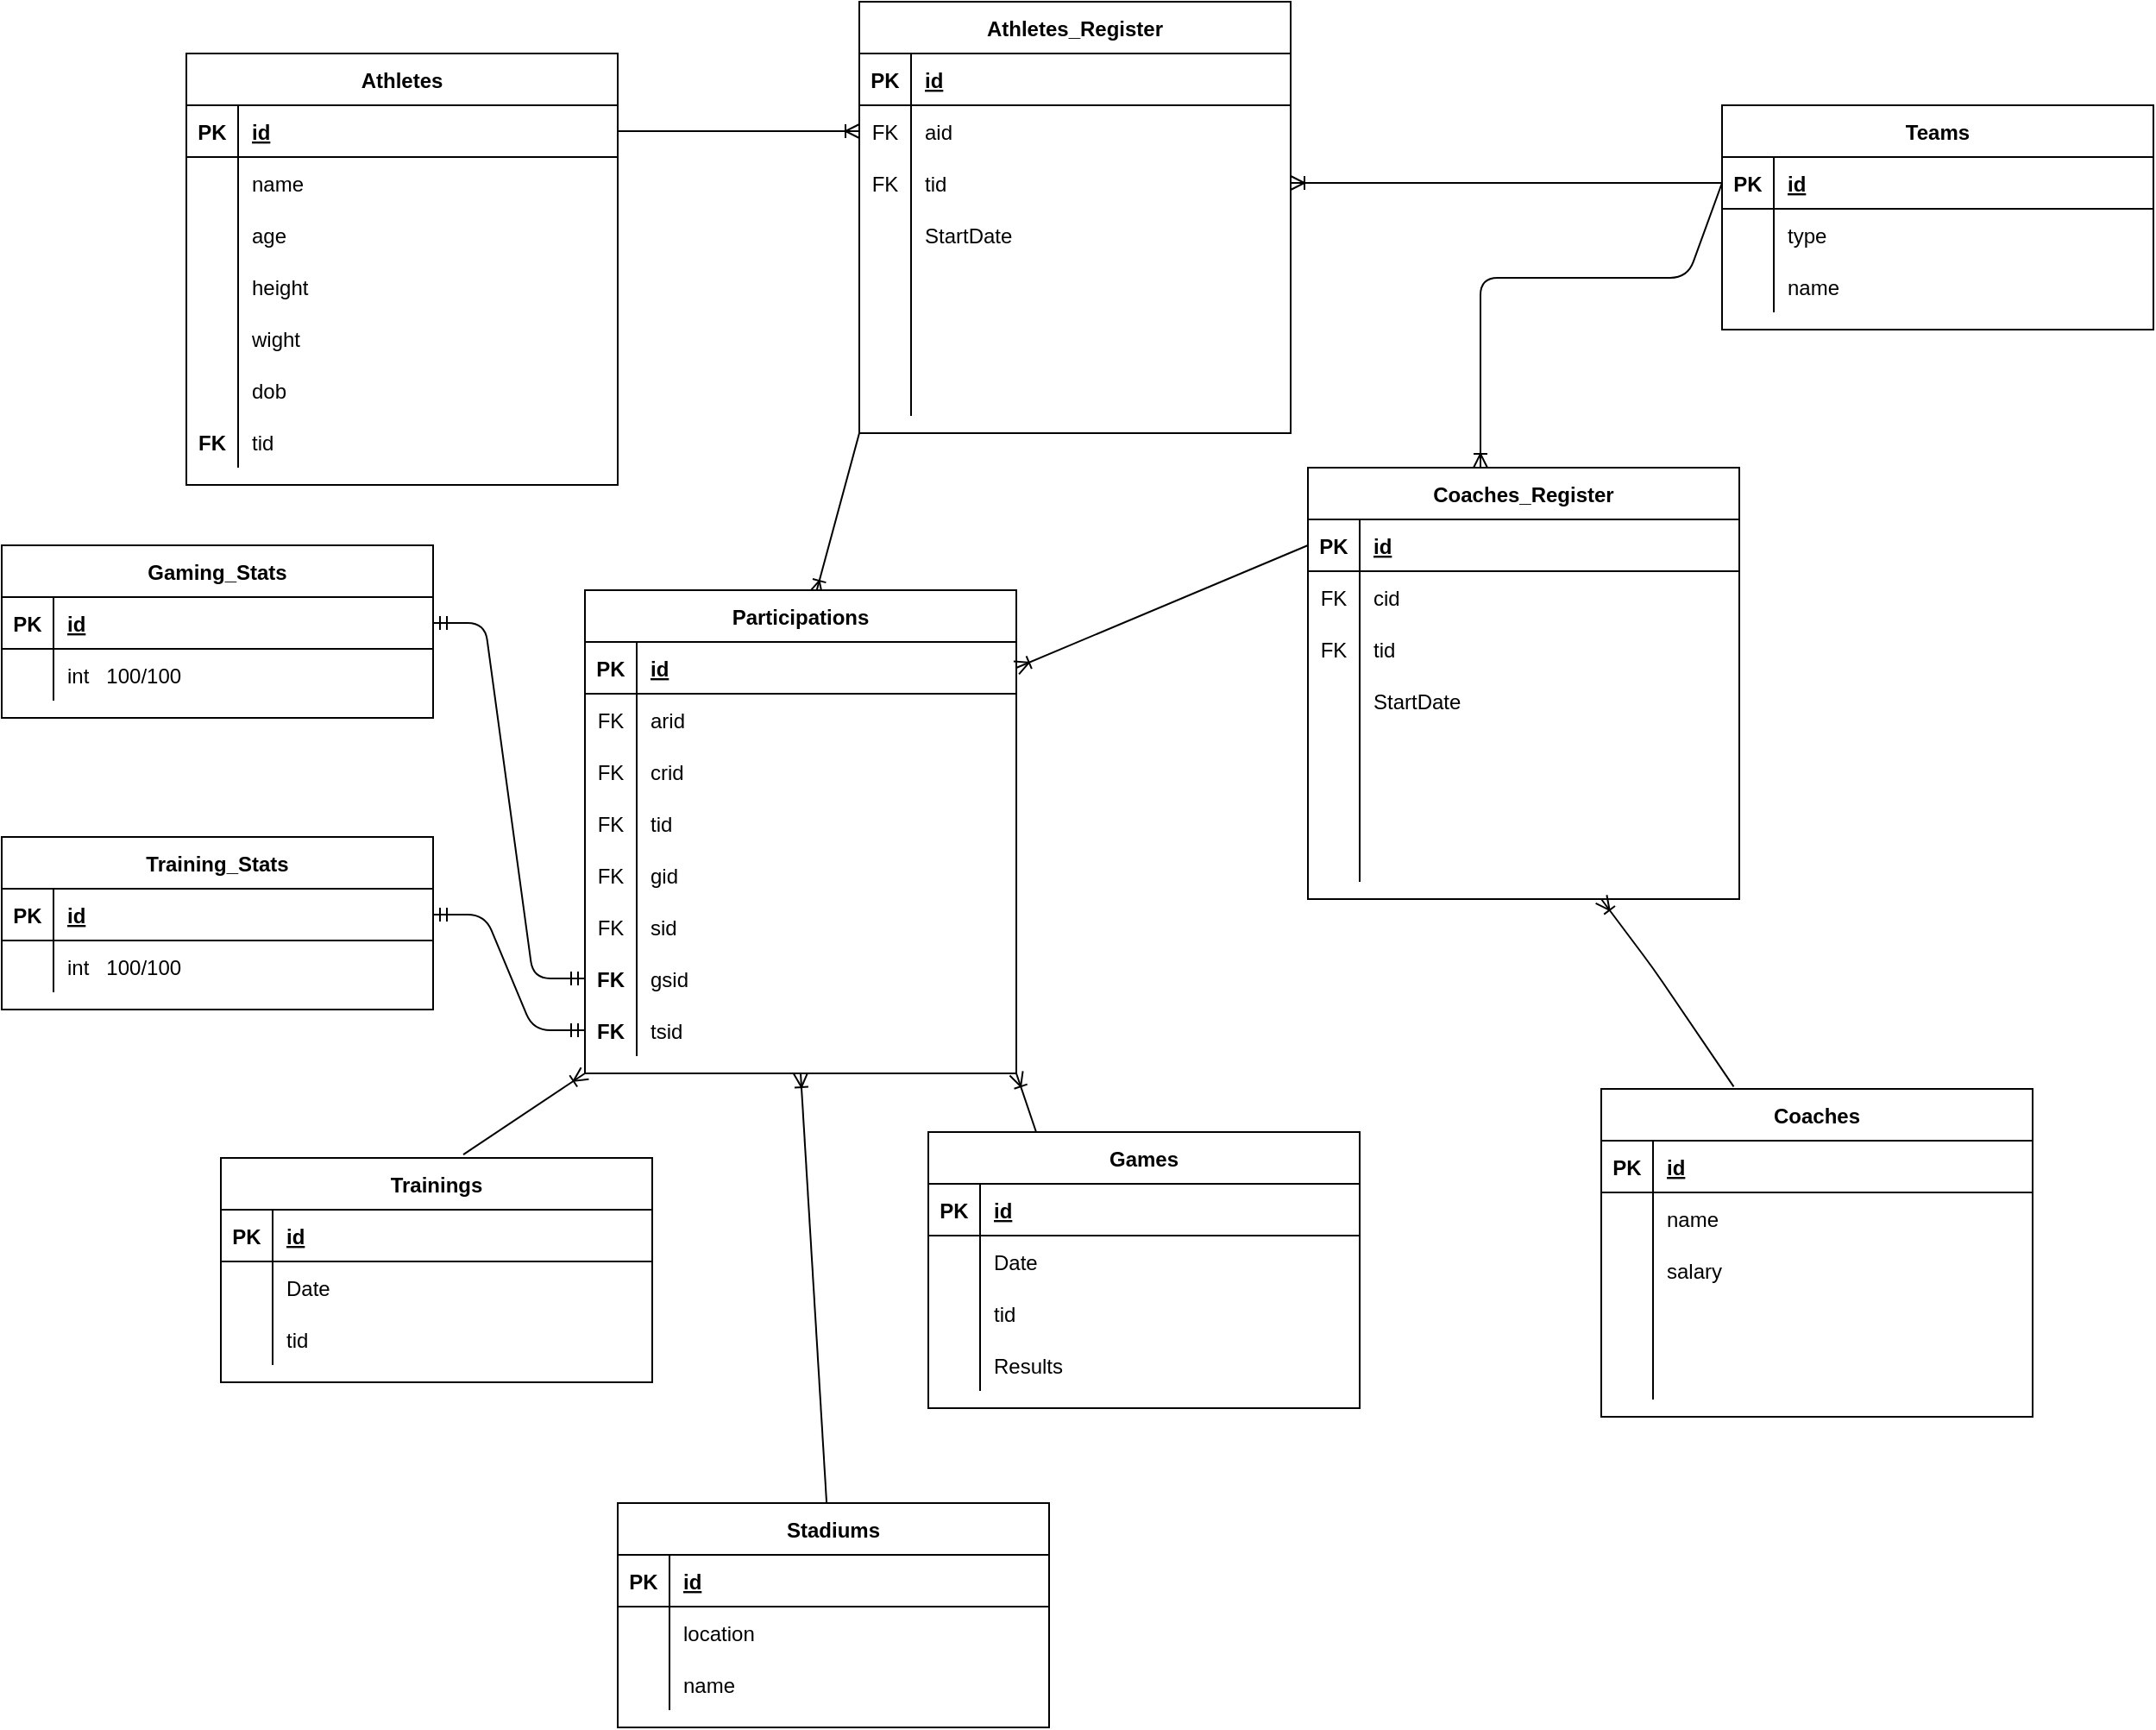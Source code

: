 <mxfile version="13.8.0" type="github">
  <diagram id="R2lEEEUBdFMjLlhIrx00" name="Page-1">
    <mxGraphModel dx="784" dy="546" grid="1" gridSize="13" guides="1" tooltips="1" connect="1" arrows="1" fold="1" page="1" pageScale="1" pageWidth="850" pageHeight="1100" math="0" shadow="0" extFonts="Permanent Marker^https://fonts.googleapis.com/css?family=Permanent+Marker">
      <root>
        <mxCell id="0" />
        <mxCell id="1" parent="0" />
        <mxCell id="C-vyLk0tnHw3VtMMgP7b-23" value="Athletes" style="shape=table;startSize=30;container=1;collapsible=1;childLayout=tableLayout;fixedRows=1;rowLines=0;fontStyle=1;align=center;resizeLast=1;" parent="1" vertex="1">
          <mxGeometry x="120" y="40" width="250" height="250" as="geometry" />
        </mxCell>
        <mxCell id="C-vyLk0tnHw3VtMMgP7b-24" value="" style="shape=partialRectangle;collapsible=0;dropTarget=0;pointerEvents=0;fillColor=none;points=[[0,0.5],[1,0.5]];portConstraint=eastwest;top=0;left=0;right=0;bottom=1;" parent="C-vyLk0tnHw3VtMMgP7b-23" vertex="1">
          <mxGeometry y="30" width="250" height="30" as="geometry" />
        </mxCell>
        <mxCell id="C-vyLk0tnHw3VtMMgP7b-25" value="PK" style="shape=partialRectangle;overflow=hidden;connectable=0;fillColor=none;top=0;left=0;bottom=0;right=0;fontStyle=1;" parent="C-vyLk0tnHw3VtMMgP7b-24" vertex="1">
          <mxGeometry width="30" height="30" as="geometry" />
        </mxCell>
        <mxCell id="C-vyLk0tnHw3VtMMgP7b-26" value="id" style="shape=partialRectangle;overflow=hidden;connectable=0;fillColor=none;top=0;left=0;bottom=0;right=0;align=left;spacingLeft=6;fontStyle=5;" parent="C-vyLk0tnHw3VtMMgP7b-24" vertex="1">
          <mxGeometry x="30" width="220" height="30" as="geometry" />
        </mxCell>
        <mxCell id="C-vyLk0tnHw3VtMMgP7b-27" value="" style="shape=partialRectangle;collapsible=0;dropTarget=0;pointerEvents=0;fillColor=none;points=[[0,0.5],[1,0.5]];portConstraint=eastwest;top=0;left=0;right=0;bottom=0;" parent="C-vyLk0tnHw3VtMMgP7b-23" vertex="1">
          <mxGeometry y="60" width="250" height="30" as="geometry" />
        </mxCell>
        <mxCell id="C-vyLk0tnHw3VtMMgP7b-28" value="" style="shape=partialRectangle;overflow=hidden;connectable=0;fillColor=none;top=0;left=0;bottom=0;right=0;" parent="C-vyLk0tnHw3VtMMgP7b-27" vertex="1">
          <mxGeometry width="30" height="30" as="geometry" />
        </mxCell>
        <mxCell id="C-vyLk0tnHw3VtMMgP7b-29" value="name " style="shape=partialRectangle;overflow=hidden;connectable=0;fillColor=none;top=0;left=0;bottom=0;right=0;align=left;spacingLeft=6;" parent="C-vyLk0tnHw3VtMMgP7b-27" vertex="1">
          <mxGeometry x="30" width="220" height="30" as="geometry" />
        </mxCell>
        <mxCell id="ePLe0GO7qWJnHYlMfz1o-11" style="shape=partialRectangle;collapsible=0;dropTarget=0;pointerEvents=0;fillColor=none;points=[[0,0.5],[1,0.5]];portConstraint=eastwest;top=0;left=0;right=0;bottom=0;" vertex="1" parent="C-vyLk0tnHw3VtMMgP7b-23">
          <mxGeometry y="90" width="250" height="30" as="geometry" />
        </mxCell>
        <mxCell id="ePLe0GO7qWJnHYlMfz1o-12" style="shape=partialRectangle;overflow=hidden;connectable=0;fillColor=none;top=0;left=0;bottom=0;right=0;" vertex="1" parent="ePLe0GO7qWJnHYlMfz1o-11">
          <mxGeometry width="30" height="30" as="geometry" />
        </mxCell>
        <mxCell id="ePLe0GO7qWJnHYlMfz1o-13" value="age" style="shape=partialRectangle;overflow=hidden;connectable=0;fillColor=none;top=0;left=0;bottom=0;right=0;align=left;spacingLeft=6;" vertex="1" parent="ePLe0GO7qWJnHYlMfz1o-11">
          <mxGeometry x="30" width="220" height="30" as="geometry" />
        </mxCell>
        <mxCell id="ePLe0GO7qWJnHYlMfz1o-14" style="shape=partialRectangle;collapsible=0;dropTarget=0;pointerEvents=0;fillColor=none;points=[[0,0.5],[1,0.5]];portConstraint=eastwest;top=0;left=0;right=0;bottom=0;" vertex="1" parent="C-vyLk0tnHw3VtMMgP7b-23">
          <mxGeometry y="120" width="250" height="30" as="geometry" />
        </mxCell>
        <mxCell id="ePLe0GO7qWJnHYlMfz1o-15" style="shape=partialRectangle;overflow=hidden;connectable=0;fillColor=none;top=0;left=0;bottom=0;right=0;" vertex="1" parent="ePLe0GO7qWJnHYlMfz1o-14">
          <mxGeometry width="30" height="30" as="geometry" />
        </mxCell>
        <mxCell id="ePLe0GO7qWJnHYlMfz1o-16" value="height" style="shape=partialRectangle;overflow=hidden;connectable=0;fillColor=none;top=0;left=0;bottom=0;right=0;align=left;spacingLeft=6;" vertex="1" parent="ePLe0GO7qWJnHYlMfz1o-14">
          <mxGeometry x="30" width="220" height="30" as="geometry" />
        </mxCell>
        <mxCell id="ePLe0GO7qWJnHYlMfz1o-20" style="shape=partialRectangle;collapsible=0;dropTarget=0;pointerEvents=0;fillColor=none;points=[[0,0.5],[1,0.5]];portConstraint=eastwest;top=0;left=0;right=0;bottom=0;" vertex="1" parent="C-vyLk0tnHw3VtMMgP7b-23">
          <mxGeometry y="150" width="250" height="30" as="geometry" />
        </mxCell>
        <mxCell id="ePLe0GO7qWJnHYlMfz1o-21" style="shape=partialRectangle;overflow=hidden;connectable=0;fillColor=none;top=0;left=0;bottom=0;right=0;" vertex="1" parent="ePLe0GO7qWJnHYlMfz1o-20">
          <mxGeometry width="30" height="30" as="geometry" />
        </mxCell>
        <mxCell id="ePLe0GO7qWJnHYlMfz1o-22" value="wight" style="shape=partialRectangle;overflow=hidden;connectable=0;fillColor=none;top=0;left=0;bottom=0;right=0;align=left;spacingLeft=6;" vertex="1" parent="ePLe0GO7qWJnHYlMfz1o-20">
          <mxGeometry x="30" width="220" height="30" as="geometry" />
        </mxCell>
        <mxCell id="ePLe0GO7qWJnHYlMfz1o-17" style="shape=partialRectangle;collapsible=0;dropTarget=0;pointerEvents=0;fillColor=none;points=[[0,0.5],[1,0.5]];portConstraint=eastwest;top=0;left=0;right=0;bottom=0;" vertex="1" parent="C-vyLk0tnHw3VtMMgP7b-23">
          <mxGeometry y="180" width="250" height="30" as="geometry" />
        </mxCell>
        <mxCell id="ePLe0GO7qWJnHYlMfz1o-18" style="shape=partialRectangle;overflow=hidden;connectable=0;fillColor=none;top=0;left=0;bottom=0;right=0;" vertex="1" parent="ePLe0GO7qWJnHYlMfz1o-17">
          <mxGeometry width="30" height="30" as="geometry" />
        </mxCell>
        <mxCell id="ePLe0GO7qWJnHYlMfz1o-19" value="dob" style="shape=partialRectangle;overflow=hidden;connectable=0;fillColor=none;top=0;left=0;bottom=0;right=0;align=left;spacingLeft=6;" vertex="1" parent="ePLe0GO7qWJnHYlMfz1o-17">
          <mxGeometry x="30" width="220" height="30" as="geometry" />
        </mxCell>
        <mxCell id="ePLe0GO7qWJnHYlMfz1o-29" style="shape=partialRectangle;collapsible=0;dropTarget=0;pointerEvents=0;fillColor=none;points=[[0,0.5],[1,0.5]];portConstraint=eastwest;top=0;left=0;right=0;bottom=0;" vertex="1" parent="C-vyLk0tnHw3VtMMgP7b-23">
          <mxGeometry y="210" width="250" height="30" as="geometry" />
        </mxCell>
        <mxCell id="ePLe0GO7qWJnHYlMfz1o-30" value="FK" style="shape=partialRectangle;overflow=hidden;connectable=0;fillColor=none;top=0;left=0;bottom=0;right=0;fontStyle=1" vertex="1" parent="ePLe0GO7qWJnHYlMfz1o-29">
          <mxGeometry width="30" height="30" as="geometry" />
        </mxCell>
        <mxCell id="ePLe0GO7qWJnHYlMfz1o-31" value="tid" style="shape=partialRectangle;overflow=hidden;connectable=0;fillColor=none;top=0;left=0;bottom=0;right=0;align=left;spacingLeft=6;" vertex="1" parent="ePLe0GO7qWJnHYlMfz1o-29">
          <mxGeometry x="30" width="220" height="30" as="geometry" />
        </mxCell>
        <mxCell id="ePLe0GO7qWJnHYlMfz1o-62" value="Athletes_Register" style="shape=table;startSize=30;container=1;collapsible=1;childLayout=tableLayout;fixedRows=1;rowLines=0;fontStyle=1;align=center;resizeLast=1;" vertex="1" parent="1">
          <mxGeometry x="510" y="10" width="250" height="250" as="geometry" />
        </mxCell>
        <mxCell id="ePLe0GO7qWJnHYlMfz1o-63" value="" style="shape=partialRectangle;collapsible=0;dropTarget=0;pointerEvents=0;fillColor=none;points=[[0,0.5],[1,0.5]];portConstraint=eastwest;top=0;left=0;right=0;bottom=1;" vertex="1" parent="ePLe0GO7qWJnHYlMfz1o-62">
          <mxGeometry y="30" width="250" height="30" as="geometry" />
        </mxCell>
        <mxCell id="ePLe0GO7qWJnHYlMfz1o-64" value="PK" style="shape=partialRectangle;overflow=hidden;connectable=0;fillColor=none;top=0;left=0;bottom=0;right=0;fontStyle=1;" vertex="1" parent="ePLe0GO7qWJnHYlMfz1o-63">
          <mxGeometry width="30" height="30" as="geometry" />
        </mxCell>
        <mxCell id="ePLe0GO7qWJnHYlMfz1o-65" value="id" style="shape=partialRectangle;overflow=hidden;connectable=0;fillColor=none;top=0;left=0;bottom=0;right=0;align=left;spacingLeft=6;fontStyle=5;" vertex="1" parent="ePLe0GO7qWJnHYlMfz1o-63">
          <mxGeometry x="30" width="220" height="30" as="geometry" />
        </mxCell>
        <mxCell id="ePLe0GO7qWJnHYlMfz1o-66" value="" style="shape=partialRectangle;collapsible=0;dropTarget=0;pointerEvents=0;fillColor=none;points=[[0,0.5],[1,0.5]];portConstraint=eastwest;top=0;left=0;right=0;bottom=0;" vertex="1" parent="ePLe0GO7qWJnHYlMfz1o-62">
          <mxGeometry y="60" width="250" height="30" as="geometry" />
        </mxCell>
        <mxCell id="ePLe0GO7qWJnHYlMfz1o-67" value="FK" style="shape=partialRectangle;overflow=hidden;connectable=0;fillColor=none;top=0;left=0;bottom=0;right=0;" vertex="1" parent="ePLe0GO7qWJnHYlMfz1o-66">
          <mxGeometry width="30" height="30" as="geometry" />
        </mxCell>
        <mxCell id="ePLe0GO7qWJnHYlMfz1o-68" value="aid" style="shape=partialRectangle;overflow=hidden;connectable=0;fillColor=none;top=0;left=0;bottom=0;right=0;align=left;spacingLeft=6;" vertex="1" parent="ePLe0GO7qWJnHYlMfz1o-66">
          <mxGeometry x="30" width="220" height="30" as="geometry" />
        </mxCell>
        <mxCell id="ePLe0GO7qWJnHYlMfz1o-69" style="shape=partialRectangle;collapsible=0;dropTarget=0;pointerEvents=0;fillColor=none;points=[[0,0.5],[1,0.5]];portConstraint=eastwest;top=0;left=0;right=0;bottom=0;" vertex="1" parent="ePLe0GO7qWJnHYlMfz1o-62">
          <mxGeometry y="90" width="250" height="30" as="geometry" />
        </mxCell>
        <mxCell id="ePLe0GO7qWJnHYlMfz1o-70" value="FK" style="shape=partialRectangle;overflow=hidden;connectable=0;fillColor=none;top=0;left=0;bottom=0;right=0;" vertex="1" parent="ePLe0GO7qWJnHYlMfz1o-69">
          <mxGeometry width="30" height="30" as="geometry" />
        </mxCell>
        <mxCell id="ePLe0GO7qWJnHYlMfz1o-71" value="tid" style="shape=partialRectangle;overflow=hidden;connectable=0;fillColor=none;top=0;left=0;bottom=0;right=0;align=left;spacingLeft=6;" vertex="1" parent="ePLe0GO7qWJnHYlMfz1o-69">
          <mxGeometry x="30" width="220" height="30" as="geometry" />
        </mxCell>
        <mxCell id="ePLe0GO7qWJnHYlMfz1o-72" style="shape=partialRectangle;collapsible=0;dropTarget=0;pointerEvents=0;fillColor=none;points=[[0,0.5],[1,0.5]];portConstraint=eastwest;top=0;left=0;right=0;bottom=0;" vertex="1" parent="ePLe0GO7qWJnHYlMfz1o-62">
          <mxGeometry y="120" width="250" height="30" as="geometry" />
        </mxCell>
        <mxCell id="ePLe0GO7qWJnHYlMfz1o-73" style="shape=partialRectangle;overflow=hidden;connectable=0;fillColor=none;top=0;left=0;bottom=0;right=0;" vertex="1" parent="ePLe0GO7qWJnHYlMfz1o-72">
          <mxGeometry width="30" height="30" as="geometry" />
        </mxCell>
        <mxCell id="ePLe0GO7qWJnHYlMfz1o-74" value="StartDate" style="shape=partialRectangle;overflow=hidden;connectable=0;fillColor=none;top=0;left=0;bottom=0;right=0;align=left;spacingLeft=6;" vertex="1" parent="ePLe0GO7qWJnHYlMfz1o-72">
          <mxGeometry x="30" width="220" height="30" as="geometry" />
        </mxCell>
        <mxCell id="ePLe0GO7qWJnHYlMfz1o-75" style="shape=partialRectangle;collapsible=0;dropTarget=0;pointerEvents=0;fillColor=none;points=[[0,0.5],[1,0.5]];portConstraint=eastwest;top=0;left=0;right=0;bottom=0;" vertex="1" parent="ePLe0GO7qWJnHYlMfz1o-62">
          <mxGeometry y="150" width="250" height="30" as="geometry" />
        </mxCell>
        <mxCell id="ePLe0GO7qWJnHYlMfz1o-76" style="shape=partialRectangle;overflow=hidden;connectable=0;fillColor=none;top=0;left=0;bottom=0;right=0;" vertex="1" parent="ePLe0GO7qWJnHYlMfz1o-75">
          <mxGeometry width="30" height="30" as="geometry" />
        </mxCell>
        <mxCell id="ePLe0GO7qWJnHYlMfz1o-77" value="" style="shape=partialRectangle;overflow=hidden;connectable=0;fillColor=none;top=0;left=0;bottom=0;right=0;align=left;spacingLeft=6;" vertex="1" parent="ePLe0GO7qWJnHYlMfz1o-75">
          <mxGeometry x="30" width="220" height="30" as="geometry" />
        </mxCell>
        <mxCell id="ePLe0GO7qWJnHYlMfz1o-78" style="shape=partialRectangle;collapsible=0;dropTarget=0;pointerEvents=0;fillColor=none;points=[[0,0.5],[1,0.5]];portConstraint=eastwest;top=0;left=0;right=0;bottom=0;" vertex="1" parent="ePLe0GO7qWJnHYlMfz1o-62">
          <mxGeometry y="180" width="250" height="30" as="geometry" />
        </mxCell>
        <mxCell id="ePLe0GO7qWJnHYlMfz1o-79" style="shape=partialRectangle;overflow=hidden;connectable=0;fillColor=none;top=0;left=0;bottom=0;right=0;" vertex="1" parent="ePLe0GO7qWJnHYlMfz1o-78">
          <mxGeometry width="30" height="30" as="geometry" />
        </mxCell>
        <mxCell id="ePLe0GO7qWJnHYlMfz1o-80" value="" style="shape=partialRectangle;overflow=hidden;connectable=0;fillColor=none;top=0;left=0;bottom=0;right=0;align=left;spacingLeft=6;" vertex="1" parent="ePLe0GO7qWJnHYlMfz1o-78">
          <mxGeometry x="30" width="220" height="30" as="geometry" />
        </mxCell>
        <mxCell id="ePLe0GO7qWJnHYlMfz1o-81" style="shape=partialRectangle;collapsible=0;dropTarget=0;pointerEvents=0;fillColor=none;points=[[0,0.5],[1,0.5]];portConstraint=eastwest;top=0;left=0;right=0;bottom=0;" vertex="1" parent="ePLe0GO7qWJnHYlMfz1o-62">
          <mxGeometry y="210" width="250" height="30" as="geometry" />
        </mxCell>
        <mxCell id="ePLe0GO7qWJnHYlMfz1o-82" value="" style="shape=partialRectangle;overflow=hidden;connectable=0;fillColor=none;top=0;left=0;bottom=0;right=0;fontStyle=1" vertex="1" parent="ePLe0GO7qWJnHYlMfz1o-81">
          <mxGeometry width="30" height="30" as="geometry" />
        </mxCell>
        <mxCell id="ePLe0GO7qWJnHYlMfz1o-83" value="" style="shape=partialRectangle;overflow=hidden;connectable=0;fillColor=none;top=0;left=0;bottom=0;right=0;align=left;spacingLeft=6;" vertex="1" parent="ePLe0GO7qWJnHYlMfz1o-81">
          <mxGeometry x="30" width="220" height="30" as="geometry" />
        </mxCell>
        <mxCell id="C-vyLk0tnHw3VtMMgP7b-13" value="Teams" style="shape=table;startSize=30;container=1;collapsible=1;childLayout=tableLayout;fixedRows=1;rowLines=0;fontStyle=1;align=center;resizeLast=1;" parent="1" vertex="1">
          <mxGeometry x="1010" y="70" width="250" height="130" as="geometry" />
        </mxCell>
        <mxCell id="C-vyLk0tnHw3VtMMgP7b-14" value="" style="shape=partialRectangle;collapsible=0;dropTarget=0;pointerEvents=0;fillColor=none;points=[[0,0.5],[1,0.5]];portConstraint=eastwest;top=0;left=0;right=0;bottom=1;" parent="C-vyLk0tnHw3VtMMgP7b-13" vertex="1">
          <mxGeometry y="30" width="250" height="30" as="geometry" />
        </mxCell>
        <mxCell id="C-vyLk0tnHw3VtMMgP7b-15" value="PK" style="shape=partialRectangle;overflow=hidden;connectable=0;fillColor=none;top=0;left=0;bottom=0;right=0;fontStyle=1;" parent="C-vyLk0tnHw3VtMMgP7b-14" vertex="1">
          <mxGeometry width="30" height="30" as="geometry" />
        </mxCell>
        <mxCell id="C-vyLk0tnHw3VtMMgP7b-16" value="id" style="shape=partialRectangle;overflow=hidden;connectable=0;fillColor=none;top=0;left=0;bottom=0;right=0;align=left;spacingLeft=6;fontStyle=5;" parent="C-vyLk0tnHw3VtMMgP7b-14" vertex="1">
          <mxGeometry x="30" width="220" height="30" as="geometry" />
        </mxCell>
        <mxCell id="C-vyLk0tnHw3VtMMgP7b-17" value="" style="shape=partialRectangle;collapsible=0;dropTarget=0;pointerEvents=0;fillColor=none;points=[[0,0.5],[1,0.5]];portConstraint=eastwest;top=0;left=0;right=0;bottom=0;" parent="C-vyLk0tnHw3VtMMgP7b-13" vertex="1">
          <mxGeometry y="60" width="250" height="30" as="geometry" />
        </mxCell>
        <mxCell id="C-vyLk0tnHw3VtMMgP7b-18" value="" style="shape=partialRectangle;overflow=hidden;connectable=0;fillColor=none;top=0;left=0;bottom=0;right=0;" parent="C-vyLk0tnHw3VtMMgP7b-17" vertex="1">
          <mxGeometry width="30" height="30" as="geometry" />
        </mxCell>
        <mxCell id="C-vyLk0tnHw3VtMMgP7b-19" value="type" style="shape=partialRectangle;overflow=hidden;connectable=0;fillColor=none;top=0;left=0;bottom=0;right=0;align=left;spacingLeft=6;" parent="C-vyLk0tnHw3VtMMgP7b-17" vertex="1">
          <mxGeometry x="30" width="220" height="30" as="geometry" />
        </mxCell>
        <mxCell id="C-vyLk0tnHw3VtMMgP7b-20" value="" style="shape=partialRectangle;collapsible=0;dropTarget=0;pointerEvents=0;fillColor=none;points=[[0,0.5],[1,0.5]];portConstraint=eastwest;top=0;left=0;right=0;bottom=0;" parent="C-vyLk0tnHw3VtMMgP7b-13" vertex="1">
          <mxGeometry y="90" width="250" height="30" as="geometry" />
        </mxCell>
        <mxCell id="C-vyLk0tnHw3VtMMgP7b-21" value="" style="shape=partialRectangle;overflow=hidden;connectable=0;fillColor=none;top=0;left=0;bottom=0;right=0;" parent="C-vyLk0tnHw3VtMMgP7b-20" vertex="1">
          <mxGeometry width="30" height="30" as="geometry" />
        </mxCell>
        <mxCell id="C-vyLk0tnHw3VtMMgP7b-22" value="name" style="shape=partialRectangle;overflow=hidden;connectable=0;fillColor=none;top=0;left=0;bottom=0;right=0;align=left;spacingLeft=6;" parent="C-vyLk0tnHw3VtMMgP7b-20" vertex="1">
          <mxGeometry x="30" width="220" height="30" as="geometry" />
        </mxCell>
        <mxCell id="ePLe0GO7qWJnHYlMfz1o-107" value="" style="edgeStyle=entityRelationEdgeStyle;fontSize=12;html=1;endArrow=ERoneToMany;exitX=1;exitY=0.5;exitDx=0;exitDy=0;entryX=0;entryY=0.5;entryDx=0;entryDy=0;" edge="1" parent="1" source="C-vyLk0tnHw3VtMMgP7b-24" target="ePLe0GO7qWJnHYlMfz1o-66">
          <mxGeometry width="100" height="100" relative="1" as="geometry">
            <mxPoint x="650" y="330" as="sourcePoint" />
            <mxPoint x="750" y="230" as="targetPoint" />
          </mxGeometry>
        </mxCell>
        <mxCell id="ePLe0GO7qWJnHYlMfz1o-108" value="" style="fontSize=12;html=1;endArrow=ERoneToMany;entryX=1;entryY=0.5;entryDx=0;entryDy=0;exitX=0;exitY=0.5;exitDx=0;exitDy=0;" edge="1" parent="1" source="C-vyLk0tnHw3VtMMgP7b-14" target="ePLe0GO7qWJnHYlMfz1o-69">
          <mxGeometry width="100" height="100" relative="1" as="geometry">
            <mxPoint x="930" y="110" as="sourcePoint" />
            <mxPoint x="520.0" y="105" as="targetPoint" />
          </mxGeometry>
        </mxCell>
        <mxCell id="ePLe0GO7qWJnHYlMfz1o-109" value="" style="fontSize=12;html=1;endArrow=ERoneToMany;entryX=0.4;entryY=0;entryDx=0;entryDy=0;exitX=0;exitY=0.5;exitDx=0;exitDy=0;entryPerimeter=0;" edge="1" parent="1" source="C-vyLk0tnHw3VtMMgP7b-14" target="ePLe0GO7qWJnHYlMfz1o-84">
          <mxGeometry width="100" height="100" relative="1" as="geometry">
            <mxPoint x="1020" y="115" as="sourcePoint" />
            <mxPoint x="770" y="135" as="targetPoint" />
            <Array as="points">
              <mxPoint x="990" y="170" />
              <mxPoint x="950" y="170" />
              <mxPoint x="870" y="170" />
            </Array>
          </mxGeometry>
        </mxCell>
        <mxCell id="ePLe0GO7qWJnHYlMfz1o-84" value="Coaches_Register" style="shape=table;startSize=30;container=1;collapsible=1;childLayout=tableLayout;fixedRows=1;rowLines=0;fontStyle=1;align=center;resizeLast=1;" vertex="1" parent="1">
          <mxGeometry x="770" y="280" width="250" height="250" as="geometry" />
        </mxCell>
        <mxCell id="ePLe0GO7qWJnHYlMfz1o-85" value="" style="shape=partialRectangle;collapsible=0;dropTarget=0;pointerEvents=0;fillColor=none;points=[[0,0.5],[1,0.5]];portConstraint=eastwest;top=0;left=0;right=0;bottom=1;" vertex="1" parent="ePLe0GO7qWJnHYlMfz1o-84">
          <mxGeometry y="30" width="250" height="30" as="geometry" />
        </mxCell>
        <mxCell id="ePLe0GO7qWJnHYlMfz1o-86" value="PK" style="shape=partialRectangle;overflow=hidden;connectable=0;fillColor=none;top=0;left=0;bottom=0;right=0;fontStyle=1;" vertex="1" parent="ePLe0GO7qWJnHYlMfz1o-85">
          <mxGeometry width="30" height="30" as="geometry" />
        </mxCell>
        <mxCell id="ePLe0GO7qWJnHYlMfz1o-87" value="id" style="shape=partialRectangle;overflow=hidden;connectable=0;fillColor=none;top=0;left=0;bottom=0;right=0;align=left;spacingLeft=6;fontStyle=5;" vertex="1" parent="ePLe0GO7qWJnHYlMfz1o-85">
          <mxGeometry x="30" width="220" height="30" as="geometry" />
        </mxCell>
        <mxCell id="ePLe0GO7qWJnHYlMfz1o-88" value="" style="shape=partialRectangle;collapsible=0;dropTarget=0;pointerEvents=0;fillColor=none;points=[[0,0.5],[1,0.5]];portConstraint=eastwest;top=0;left=0;right=0;bottom=0;" vertex="1" parent="ePLe0GO7qWJnHYlMfz1o-84">
          <mxGeometry y="60" width="250" height="30" as="geometry" />
        </mxCell>
        <mxCell id="ePLe0GO7qWJnHYlMfz1o-89" value="FK" style="shape=partialRectangle;overflow=hidden;connectable=0;fillColor=none;top=0;left=0;bottom=0;right=0;" vertex="1" parent="ePLe0GO7qWJnHYlMfz1o-88">
          <mxGeometry width="30" height="30" as="geometry" />
        </mxCell>
        <mxCell id="ePLe0GO7qWJnHYlMfz1o-90" value="cid" style="shape=partialRectangle;overflow=hidden;connectable=0;fillColor=none;top=0;left=0;bottom=0;right=0;align=left;spacingLeft=6;" vertex="1" parent="ePLe0GO7qWJnHYlMfz1o-88">
          <mxGeometry x="30" width="220" height="30" as="geometry" />
        </mxCell>
        <mxCell id="ePLe0GO7qWJnHYlMfz1o-91" style="shape=partialRectangle;collapsible=0;dropTarget=0;pointerEvents=0;fillColor=none;points=[[0,0.5],[1,0.5]];portConstraint=eastwest;top=0;left=0;right=0;bottom=0;" vertex="1" parent="ePLe0GO7qWJnHYlMfz1o-84">
          <mxGeometry y="90" width="250" height="30" as="geometry" />
        </mxCell>
        <mxCell id="ePLe0GO7qWJnHYlMfz1o-92" value="FK" style="shape=partialRectangle;overflow=hidden;connectable=0;fillColor=none;top=0;left=0;bottom=0;right=0;" vertex="1" parent="ePLe0GO7qWJnHYlMfz1o-91">
          <mxGeometry width="30" height="30" as="geometry" />
        </mxCell>
        <mxCell id="ePLe0GO7qWJnHYlMfz1o-93" value="tid" style="shape=partialRectangle;overflow=hidden;connectable=0;fillColor=none;top=0;left=0;bottom=0;right=0;align=left;spacingLeft=6;" vertex="1" parent="ePLe0GO7qWJnHYlMfz1o-91">
          <mxGeometry x="30" width="220" height="30" as="geometry" />
        </mxCell>
        <mxCell id="ePLe0GO7qWJnHYlMfz1o-94" style="shape=partialRectangle;collapsible=0;dropTarget=0;pointerEvents=0;fillColor=none;points=[[0,0.5],[1,0.5]];portConstraint=eastwest;top=0;left=0;right=0;bottom=0;" vertex="1" parent="ePLe0GO7qWJnHYlMfz1o-84">
          <mxGeometry y="120" width="250" height="30" as="geometry" />
        </mxCell>
        <mxCell id="ePLe0GO7qWJnHYlMfz1o-95" style="shape=partialRectangle;overflow=hidden;connectable=0;fillColor=none;top=0;left=0;bottom=0;right=0;" vertex="1" parent="ePLe0GO7qWJnHYlMfz1o-94">
          <mxGeometry width="30" height="30" as="geometry" />
        </mxCell>
        <mxCell id="ePLe0GO7qWJnHYlMfz1o-96" value="StartDate" style="shape=partialRectangle;overflow=hidden;connectable=0;fillColor=none;top=0;left=0;bottom=0;right=0;align=left;spacingLeft=6;" vertex="1" parent="ePLe0GO7qWJnHYlMfz1o-94">
          <mxGeometry x="30" width="220" height="30" as="geometry" />
        </mxCell>
        <mxCell id="ePLe0GO7qWJnHYlMfz1o-97" style="shape=partialRectangle;collapsible=0;dropTarget=0;pointerEvents=0;fillColor=none;points=[[0,0.5],[1,0.5]];portConstraint=eastwest;top=0;left=0;right=0;bottom=0;" vertex="1" parent="ePLe0GO7qWJnHYlMfz1o-84">
          <mxGeometry y="150" width="250" height="30" as="geometry" />
        </mxCell>
        <mxCell id="ePLe0GO7qWJnHYlMfz1o-98" style="shape=partialRectangle;overflow=hidden;connectable=0;fillColor=none;top=0;left=0;bottom=0;right=0;" vertex="1" parent="ePLe0GO7qWJnHYlMfz1o-97">
          <mxGeometry width="30" height="30" as="geometry" />
        </mxCell>
        <mxCell id="ePLe0GO7qWJnHYlMfz1o-99" value="" style="shape=partialRectangle;overflow=hidden;connectable=0;fillColor=none;top=0;left=0;bottom=0;right=0;align=left;spacingLeft=6;" vertex="1" parent="ePLe0GO7qWJnHYlMfz1o-97">
          <mxGeometry x="30" width="220" height="30" as="geometry" />
        </mxCell>
        <mxCell id="ePLe0GO7qWJnHYlMfz1o-100" style="shape=partialRectangle;collapsible=0;dropTarget=0;pointerEvents=0;fillColor=none;points=[[0,0.5],[1,0.5]];portConstraint=eastwest;top=0;left=0;right=0;bottom=0;" vertex="1" parent="ePLe0GO7qWJnHYlMfz1o-84">
          <mxGeometry y="180" width="250" height="30" as="geometry" />
        </mxCell>
        <mxCell id="ePLe0GO7qWJnHYlMfz1o-101" style="shape=partialRectangle;overflow=hidden;connectable=0;fillColor=none;top=0;left=0;bottom=0;right=0;" vertex="1" parent="ePLe0GO7qWJnHYlMfz1o-100">
          <mxGeometry width="30" height="30" as="geometry" />
        </mxCell>
        <mxCell id="ePLe0GO7qWJnHYlMfz1o-102" value="" style="shape=partialRectangle;overflow=hidden;connectable=0;fillColor=none;top=0;left=0;bottom=0;right=0;align=left;spacingLeft=6;" vertex="1" parent="ePLe0GO7qWJnHYlMfz1o-100">
          <mxGeometry x="30" width="220" height="30" as="geometry" />
        </mxCell>
        <mxCell id="ePLe0GO7qWJnHYlMfz1o-103" style="shape=partialRectangle;collapsible=0;dropTarget=0;pointerEvents=0;fillColor=none;points=[[0,0.5],[1,0.5]];portConstraint=eastwest;top=0;left=0;right=0;bottom=0;" vertex="1" parent="ePLe0GO7qWJnHYlMfz1o-84">
          <mxGeometry y="210" width="250" height="30" as="geometry" />
        </mxCell>
        <mxCell id="ePLe0GO7qWJnHYlMfz1o-104" value="" style="shape=partialRectangle;overflow=hidden;connectable=0;fillColor=none;top=0;left=0;bottom=0;right=0;fontStyle=1" vertex="1" parent="ePLe0GO7qWJnHYlMfz1o-103">
          <mxGeometry width="30" height="30" as="geometry" />
        </mxCell>
        <mxCell id="ePLe0GO7qWJnHYlMfz1o-105" value="" style="shape=partialRectangle;overflow=hidden;connectable=0;fillColor=none;top=0;left=0;bottom=0;right=0;align=left;spacingLeft=6;" vertex="1" parent="ePLe0GO7qWJnHYlMfz1o-103">
          <mxGeometry x="30" width="220" height="30" as="geometry" />
        </mxCell>
        <mxCell id="ePLe0GO7qWJnHYlMfz1o-110" value="" style="fontSize=12;html=1;endArrow=ERoneToMany;exitX=0.307;exitY=-0.007;exitDx=0;exitDy=0;exitPerimeter=0;" edge="1" parent="1" source="C-vyLk0tnHw3VtMMgP7b-2">
          <mxGeometry width="100" height="100" relative="1" as="geometry">
            <mxPoint x="1020" y="125" as="sourcePoint" />
            <mxPoint x="940" y="530" as="targetPoint" />
            <Array as="points">
              <mxPoint x="970" y="570" />
            </Array>
          </mxGeometry>
        </mxCell>
        <mxCell id="C-vyLk0tnHw3VtMMgP7b-2" value="Coaches" style="shape=table;startSize=30;container=1;collapsible=1;childLayout=tableLayout;fixedRows=1;rowLines=0;fontStyle=1;align=center;resizeLast=1;" parent="1" vertex="1">
          <mxGeometry x="940" y="640" width="250" height="190" as="geometry" />
        </mxCell>
        <mxCell id="C-vyLk0tnHw3VtMMgP7b-3" value="" style="shape=partialRectangle;collapsible=0;dropTarget=0;pointerEvents=0;fillColor=none;points=[[0,0.5],[1,0.5]];portConstraint=eastwest;top=0;left=0;right=0;bottom=1;" parent="C-vyLk0tnHw3VtMMgP7b-2" vertex="1">
          <mxGeometry y="30" width="250" height="30" as="geometry" />
        </mxCell>
        <mxCell id="C-vyLk0tnHw3VtMMgP7b-4" value="PK" style="shape=partialRectangle;overflow=hidden;connectable=0;fillColor=none;top=0;left=0;bottom=0;right=0;fontStyle=1;" parent="C-vyLk0tnHw3VtMMgP7b-3" vertex="1">
          <mxGeometry width="30" height="30" as="geometry" />
        </mxCell>
        <mxCell id="C-vyLk0tnHw3VtMMgP7b-5" value="id" style="shape=partialRectangle;overflow=hidden;connectable=0;fillColor=none;top=0;left=0;bottom=0;right=0;align=left;spacingLeft=6;fontStyle=5;" parent="C-vyLk0tnHw3VtMMgP7b-3" vertex="1">
          <mxGeometry x="30" width="220" height="30" as="geometry" />
        </mxCell>
        <mxCell id="C-vyLk0tnHw3VtMMgP7b-6" value="" style="shape=partialRectangle;collapsible=0;dropTarget=0;pointerEvents=0;fillColor=none;points=[[0,0.5],[1,0.5]];portConstraint=eastwest;top=0;left=0;right=0;bottom=0;" parent="C-vyLk0tnHw3VtMMgP7b-2" vertex="1">
          <mxGeometry y="60" width="250" height="30" as="geometry" />
        </mxCell>
        <mxCell id="C-vyLk0tnHw3VtMMgP7b-7" value="" style="shape=partialRectangle;overflow=hidden;connectable=0;fillColor=none;top=0;left=0;bottom=0;right=0;" parent="C-vyLk0tnHw3VtMMgP7b-6" vertex="1">
          <mxGeometry width="30" height="30" as="geometry" />
        </mxCell>
        <mxCell id="C-vyLk0tnHw3VtMMgP7b-8" value="name" style="shape=partialRectangle;overflow=hidden;connectable=0;fillColor=none;top=0;left=0;bottom=0;right=0;align=left;spacingLeft=6;" parent="C-vyLk0tnHw3VtMMgP7b-6" vertex="1">
          <mxGeometry x="30" width="220" height="30" as="geometry" />
        </mxCell>
        <mxCell id="C-vyLk0tnHw3VtMMgP7b-9" value="" style="shape=partialRectangle;collapsible=0;dropTarget=0;pointerEvents=0;fillColor=none;points=[[0,0.5],[1,0.5]];portConstraint=eastwest;top=0;left=0;right=0;bottom=0;" parent="C-vyLk0tnHw3VtMMgP7b-2" vertex="1">
          <mxGeometry y="90" width="250" height="30" as="geometry" />
        </mxCell>
        <mxCell id="C-vyLk0tnHw3VtMMgP7b-10" value="" style="shape=partialRectangle;overflow=hidden;connectable=0;fillColor=none;top=0;left=0;bottom=0;right=0;" parent="C-vyLk0tnHw3VtMMgP7b-9" vertex="1">
          <mxGeometry width="30" height="30" as="geometry" />
        </mxCell>
        <mxCell id="C-vyLk0tnHw3VtMMgP7b-11" value="salary" style="shape=partialRectangle;overflow=hidden;connectable=0;fillColor=none;top=0;left=0;bottom=0;right=0;align=left;spacingLeft=6;" parent="C-vyLk0tnHw3VtMMgP7b-9" vertex="1">
          <mxGeometry x="30" width="220" height="30" as="geometry" />
        </mxCell>
        <mxCell id="ePLe0GO7qWJnHYlMfz1o-23" style="shape=partialRectangle;collapsible=0;dropTarget=0;pointerEvents=0;fillColor=none;points=[[0,0.5],[1,0.5]];portConstraint=eastwest;top=0;left=0;right=0;bottom=0;" vertex="1" parent="C-vyLk0tnHw3VtMMgP7b-2">
          <mxGeometry y="120" width="250" height="30" as="geometry" />
        </mxCell>
        <mxCell id="ePLe0GO7qWJnHYlMfz1o-24" style="shape=partialRectangle;overflow=hidden;connectable=0;fillColor=none;top=0;left=0;bottom=0;right=0;" vertex="1" parent="ePLe0GO7qWJnHYlMfz1o-23">
          <mxGeometry width="30" height="30" as="geometry" />
        </mxCell>
        <mxCell id="ePLe0GO7qWJnHYlMfz1o-25" value="" style="shape=partialRectangle;overflow=hidden;connectable=0;fillColor=none;top=0;left=0;bottom=0;right=0;align=left;spacingLeft=6;" vertex="1" parent="ePLe0GO7qWJnHYlMfz1o-23">
          <mxGeometry x="30" width="220" height="30" as="geometry" />
        </mxCell>
        <mxCell id="ePLe0GO7qWJnHYlMfz1o-26" style="shape=partialRectangle;collapsible=0;dropTarget=0;pointerEvents=0;fillColor=none;points=[[0,0.5],[1,0.5]];portConstraint=eastwest;top=0;left=0;right=0;bottom=0;" vertex="1" parent="C-vyLk0tnHw3VtMMgP7b-2">
          <mxGeometry y="150" width="250" height="30" as="geometry" />
        </mxCell>
        <mxCell id="ePLe0GO7qWJnHYlMfz1o-27" value="" style="shape=partialRectangle;overflow=hidden;connectable=0;fillColor=none;top=0;left=0;bottom=0;right=0;fontStyle=1" vertex="1" parent="ePLe0GO7qWJnHYlMfz1o-26">
          <mxGeometry width="30" height="30" as="geometry" />
        </mxCell>
        <mxCell id="ePLe0GO7qWJnHYlMfz1o-28" value="" style="shape=partialRectangle;overflow=hidden;connectable=0;fillColor=none;top=0;left=0;bottom=0;right=0;align=left;spacingLeft=6;" vertex="1" parent="ePLe0GO7qWJnHYlMfz1o-26">
          <mxGeometry x="30" width="220" height="30" as="geometry" />
        </mxCell>
        <mxCell id="ePLe0GO7qWJnHYlMfz1o-133" value="" style="fontSize=12;html=1;endArrow=ERoneToMany;entryX=0.535;entryY=0.008;entryDx=0;entryDy=0;entryPerimeter=0;exitX=0;exitY=1;exitDx=0;exitDy=0;" edge="1" parent="1" source="ePLe0GO7qWJnHYlMfz1o-62" target="ePLe0GO7qWJnHYlMfz1o-111">
          <mxGeometry width="100" height="100" relative="1" as="geometry">
            <mxPoint x="380.0" y="95" as="sourcePoint" />
            <mxPoint x="520.0" y="95" as="targetPoint" />
          </mxGeometry>
        </mxCell>
        <mxCell id="ePLe0GO7qWJnHYlMfz1o-134" value="" style="fontSize=12;html=1;endArrow=ERoneToMany;exitX=0;exitY=0.5;exitDx=0;exitDy=0;entryX=1;entryY=0.5;entryDx=0;entryDy=0;" edge="1" parent="1" source="ePLe0GO7qWJnHYlMfz1o-85" target="ePLe0GO7qWJnHYlMfz1o-112">
          <mxGeometry width="100" height="100" relative="1" as="geometry">
            <mxPoint x="520" y="270" as="sourcePoint" />
            <mxPoint x="473.75" y="372.0" as="targetPoint" />
          </mxGeometry>
        </mxCell>
        <mxCell id="ePLe0GO7qWJnHYlMfz1o-138" value="Gaming_Stats" style="shape=table;startSize=30;container=1;collapsible=1;childLayout=tableLayout;fixedRows=1;rowLines=0;fontStyle=1;align=center;resizeLast=1;" vertex="1" parent="1">
          <mxGeometry x="13" y="325" width="250" height="100" as="geometry" />
        </mxCell>
        <mxCell id="ePLe0GO7qWJnHYlMfz1o-139" value="" style="shape=partialRectangle;collapsible=0;dropTarget=0;pointerEvents=0;fillColor=none;points=[[0,0.5],[1,0.5]];portConstraint=eastwest;top=0;left=0;right=0;bottom=1;" vertex="1" parent="ePLe0GO7qWJnHYlMfz1o-138">
          <mxGeometry y="30" width="250" height="30" as="geometry" />
        </mxCell>
        <mxCell id="ePLe0GO7qWJnHYlMfz1o-140" value="PK" style="shape=partialRectangle;overflow=hidden;connectable=0;fillColor=none;top=0;left=0;bottom=0;right=0;fontStyle=1;" vertex="1" parent="ePLe0GO7qWJnHYlMfz1o-139">
          <mxGeometry width="30" height="30" as="geometry" />
        </mxCell>
        <mxCell id="ePLe0GO7qWJnHYlMfz1o-141" value="id" style="shape=partialRectangle;overflow=hidden;connectable=0;fillColor=none;top=0;left=0;bottom=0;right=0;align=left;spacingLeft=6;fontStyle=5;" vertex="1" parent="ePLe0GO7qWJnHYlMfz1o-139">
          <mxGeometry x="30" width="220" height="30" as="geometry" />
        </mxCell>
        <mxCell id="ePLe0GO7qWJnHYlMfz1o-142" value="" style="shape=partialRectangle;collapsible=0;dropTarget=0;pointerEvents=0;fillColor=none;points=[[0,0.5],[1,0.5]];portConstraint=eastwest;top=0;left=0;right=0;bottom=0;" vertex="1" parent="ePLe0GO7qWJnHYlMfz1o-138">
          <mxGeometry y="60" width="250" height="30" as="geometry" />
        </mxCell>
        <mxCell id="ePLe0GO7qWJnHYlMfz1o-143" value="" style="shape=partialRectangle;overflow=hidden;connectable=0;fillColor=none;top=0;left=0;bottom=0;right=0;" vertex="1" parent="ePLe0GO7qWJnHYlMfz1o-142">
          <mxGeometry width="30" height="30" as="geometry" />
        </mxCell>
        <mxCell id="ePLe0GO7qWJnHYlMfz1o-144" value="int   100/100" style="shape=partialRectangle;overflow=hidden;connectable=0;fillColor=none;top=0;left=0;bottom=0;right=0;align=left;spacingLeft=6;" vertex="1" parent="ePLe0GO7qWJnHYlMfz1o-142">
          <mxGeometry x="30" width="220" height="30" as="geometry" />
        </mxCell>
        <mxCell id="ePLe0GO7qWJnHYlMfz1o-111" value="Participations" style="shape=table;startSize=30;container=1;collapsible=1;childLayout=tableLayout;fixedRows=1;rowLines=0;fontStyle=1;align=center;resizeLast=1;" vertex="1" parent="1">
          <mxGeometry x="351" y="351" width="250" height="280" as="geometry" />
        </mxCell>
        <mxCell id="ePLe0GO7qWJnHYlMfz1o-112" value="" style="shape=partialRectangle;collapsible=0;dropTarget=0;pointerEvents=0;fillColor=none;points=[[0,0.5],[1,0.5]];portConstraint=eastwest;top=0;left=0;right=0;bottom=1;" vertex="1" parent="ePLe0GO7qWJnHYlMfz1o-111">
          <mxGeometry y="30" width="250" height="30" as="geometry" />
        </mxCell>
        <mxCell id="ePLe0GO7qWJnHYlMfz1o-113" value="PK" style="shape=partialRectangle;overflow=hidden;connectable=0;fillColor=none;top=0;left=0;bottom=0;right=0;fontStyle=1;" vertex="1" parent="ePLe0GO7qWJnHYlMfz1o-112">
          <mxGeometry width="30" height="30" as="geometry" />
        </mxCell>
        <mxCell id="ePLe0GO7qWJnHYlMfz1o-114" value="id" style="shape=partialRectangle;overflow=hidden;connectable=0;fillColor=none;top=0;left=0;bottom=0;right=0;align=left;spacingLeft=6;fontStyle=5;" vertex="1" parent="ePLe0GO7qWJnHYlMfz1o-112">
          <mxGeometry x="30" width="220" height="30" as="geometry" />
        </mxCell>
        <mxCell id="ePLe0GO7qWJnHYlMfz1o-115" value="" style="shape=partialRectangle;collapsible=0;dropTarget=0;pointerEvents=0;fillColor=none;points=[[0,0.5],[1,0.5]];portConstraint=eastwest;top=0;left=0;right=0;bottom=0;" vertex="1" parent="ePLe0GO7qWJnHYlMfz1o-111">
          <mxGeometry y="60" width="250" height="30" as="geometry" />
        </mxCell>
        <mxCell id="ePLe0GO7qWJnHYlMfz1o-116" value="FK" style="shape=partialRectangle;overflow=hidden;connectable=0;fillColor=none;top=0;left=0;bottom=0;right=0;" vertex="1" parent="ePLe0GO7qWJnHYlMfz1o-115">
          <mxGeometry width="30" height="30" as="geometry" />
        </mxCell>
        <mxCell id="ePLe0GO7qWJnHYlMfz1o-117" value="arid" style="shape=partialRectangle;overflow=hidden;connectable=0;fillColor=none;top=0;left=0;bottom=0;right=0;align=left;spacingLeft=6;" vertex="1" parent="ePLe0GO7qWJnHYlMfz1o-115">
          <mxGeometry x="30" width="220" height="30" as="geometry" />
        </mxCell>
        <mxCell id="ePLe0GO7qWJnHYlMfz1o-118" style="shape=partialRectangle;collapsible=0;dropTarget=0;pointerEvents=0;fillColor=none;points=[[0,0.5],[1,0.5]];portConstraint=eastwest;top=0;left=0;right=0;bottom=0;" vertex="1" parent="ePLe0GO7qWJnHYlMfz1o-111">
          <mxGeometry y="90" width="250" height="30" as="geometry" />
        </mxCell>
        <mxCell id="ePLe0GO7qWJnHYlMfz1o-119" value="FK" style="shape=partialRectangle;overflow=hidden;connectable=0;fillColor=none;top=0;left=0;bottom=0;right=0;" vertex="1" parent="ePLe0GO7qWJnHYlMfz1o-118">
          <mxGeometry width="30" height="30" as="geometry" />
        </mxCell>
        <mxCell id="ePLe0GO7qWJnHYlMfz1o-120" value="crid" style="shape=partialRectangle;overflow=hidden;connectable=0;fillColor=none;top=0;left=0;bottom=0;right=0;align=left;spacingLeft=6;" vertex="1" parent="ePLe0GO7qWJnHYlMfz1o-118">
          <mxGeometry x="30" width="220" height="30" as="geometry" />
        </mxCell>
        <mxCell id="ePLe0GO7qWJnHYlMfz1o-121" style="shape=partialRectangle;collapsible=0;dropTarget=0;pointerEvents=0;fillColor=none;points=[[0,0.5],[1,0.5]];portConstraint=eastwest;top=0;left=0;right=0;bottom=0;" vertex="1" parent="ePLe0GO7qWJnHYlMfz1o-111">
          <mxGeometry y="120" width="250" height="30" as="geometry" />
        </mxCell>
        <mxCell id="ePLe0GO7qWJnHYlMfz1o-122" value="FK" style="shape=partialRectangle;overflow=hidden;connectable=0;fillColor=none;top=0;left=0;bottom=0;right=0;" vertex="1" parent="ePLe0GO7qWJnHYlMfz1o-121">
          <mxGeometry width="30" height="30" as="geometry" />
        </mxCell>
        <mxCell id="ePLe0GO7qWJnHYlMfz1o-123" value="tid" style="shape=partialRectangle;overflow=hidden;connectable=0;fillColor=none;top=0;left=0;bottom=0;right=0;align=left;spacingLeft=6;" vertex="1" parent="ePLe0GO7qWJnHYlMfz1o-121">
          <mxGeometry x="30" width="220" height="30" as="geometry" />
        </mxCell>
        <mxCell id="ePLe0GO7qWJnHYlMfz1o-124" style="shape=partialRectangle;collapsible=0;dropTarget=0;pointerEvents=0;fillColor=none;points=[[0,0.5],[1,0.5]];portConstraint=eastwest;top=0;left=0;right=0;bottom=0;" vertex="1" parent="ePLe0GO7qWJnHYlMfz1o-111">
          <mxGeometry y="150" width="250" height="30" as="geometry" />
        </mxCell>
        <mxCell id="ePLe0GO7qWJnHYlMfz1o-125" value="FK" style="shape=partialRectangle;overflow=hidden;connectable=0;fillColor=none;top=0;left=0;bottom=0;right=0;" vertex="1" parent="ePLe0GO7qWJnHYlMfz1o-124">
          <mxGeometry width="30" height="30" as="geometry" />
        </mxCell>
        <mxCell id="ePLe0GO7qWJnHYlMfz1o-126" value="gid" style="shape=partialRectangle;overflow=hidden;connectable=0;fillColor=none;top=0;left=0;bottom=0;right=0;align=left;spacingLeft=6;" vertex="1" parent="ePLe0GO7qWJnHYlMfz1o-124">
          <mxGeometry x="30" width="220" height="30" as="geometry" />
        </mxCell>
        <mxCell id="ePLe0GO7qWJnHYlMfz1o-127" style="shape=partialRectangle;collapsible=0;dropTarget=0;pointerEvents=0;fillColor=none;points=[[0,0.5],[1,0.5]];portConstraint=eastwest;top=0;left=0;right=0;bottom=0;" vertex="1" parent="ePLe0GO7qWJnHYlMfz1o-111">
          <mxGeometry y="180" width="250" height="30" as="geometry" />
        </mxCell>
        <mxCell id="ePLe0GO7qWJnHYlMfz1o-128" value="FK" style="shape=partialRectangle;overflow=hidden;connectable=0;fillColor=none;top=0;left=0;bottom=0;right=0;" vertex="1" parent="ePLe0GO7qWJnHYlMfz1o-127">
          <mxGeometry width="30" height="30" as="geometry" />
        </mxCell>
        <mxCell id="ePLe0GO7qWJnHYlMfz1o-129" value="sid" style="shape=partialRectangle;overflow=hidden;connectable=0;fillColor=none;top=0;left=0;bottom=0;right=0;align=left;spacingLeft=6;" vertex="1" parent="ePLe0GO7qWJnHYlMfz1o-127">
          <mxGeometry x="30" width="220" height="30" as="geometry" />
        </mxCell>
        <mxCell id="ePLe0GO7qWJnHYlMfz1o-130" style="shape=partialRectangle;collapsible=0;dropTarget=0;pointerEvents=0;fillColor=none;points=[[0,0.5],[1,0.5]];portConstraint=eastwest;top=0;left=0;right=0;bottom=0;" vertex="1" parent="ePLe0GO7qWJnHYlMfz1o-111">
          <mxGeometry y="210" width="250" height="30" as="geometry" />
        </mxCell>
        <mxCell id="ePLe0GO7qWJnHYlMfz1o-131" value="FK" style="shape=partialRectangle;overflow=hidden;connectable=0;fillColor=none;top=0;left=0;bottom=0;right=0;fontStyle=1" vertex="1" parent="ePLe0GO7qWJnHYlMfz1o-130">
          <mxGeometry width="30" height="30" as="geometry" />
        </mxCell>
        <mxCell id="ePLe0GO7qWJnHYlMfz1o-132" value="gsid" style="shape=partialRectangle;overflow=hidden;connectable=0;fillColor=none;top=0;left=0;bottom=0;right=0;align=left;spacingLeft=6;" vertex="1" parent="ePLe0GO7qWJnHYlMfz1o-130">
          <mxGeometry x="30" width="220" height="30" as="geometry" />
        </mxCell>
        <mxCell id="ePLe0GO7qWJnHYlMfz1o-171" style="shape=partialRectangle;collapsible=0;dropTarget=0;pointerEvents=0;fillColor=none;points=[[0,0.5],[1,0.5]];portConstraint=eastwest;top=0;left=0;right=0;bottom=0;" vertex="1" parent="ePLe0GO7qWJnHYlMfz1o-111">
          <mxGeometry y="240" width="250" height="30" as="geometry" />
        </mxCell>
        <mxCell id="ePLe0GO7qWJnHYlMfz1o-172" value="FK" style="shape=partialRectangle;overflow=hidden;connectable=0;fillColor=none;top=0;left=0;bottom=0;right=0;fontStyle=1" vertex="1" parent="ePLe0GO7qWJnHYlMfz1o-171">
          <mxGeometry width="30" height="30" as="geometry" />
        </mxCell>
        <mxCell id="ePLe0GO7qWJnHYlMfz1o-173" value="tsid" style="shape=partialRectangle;overflow=hidden;connectable=0;fillColor=none;top=0;left=0;bottom=0;right=0;align=left;spacingLeft=6;" vertex="1" parent="ePLe0GO7qWJnHYlMfz1o-171">
          <mxGeometry x="30" width="220" height="30" as="geometry" />
        </mxCell>
        <mxCell id="ePLe0GO7qWJnHYlMfz1o-1" value="Stadiums" style="shape=table;startSize=30;container=1;collapsible=1;childLayout=tableLayout;fixedRows=1;rowLines=0;fontStyle=1;align=center;resizeLast=1;" vertex="1" parent="1">
          <mxGeometry x="370" y="880" width="250" height="130" as="geometry" />
        </mxCell>
        <mxCell id="ePLe0GO7qWJnHYlMfz1o-2" value="" style="shape=partialRectangle;collapsible=0;dropTarget=0;pointerEvents=0;fillColor=none;points=[[0,0.5],[1,0.5]];portConstraint=eastwest;top=0;left=0;right=0;bottom=1;" vertex="1" parent="ePLe0GO7qWJnHYlMfz1o-1">
          <mxGeometry y="30" width="250" height="30" as="geometry" />
        </mxCell>
        <mxCell id="ePLe0GO7qWJnHYlMfz1o-3" value="PK" style="shape=partialRectangle;overflow=hidden;connectable=0;fillColor=none;top=0;left=0;bottom=0;right=0;fontStyle=1;" vertex="1" parent="ePLe0GO7qWJnHYlMfz1o-2">
          <mxGeometry width="30" height="30" as="geometry" />
        </mxCell>
        <mxCell id="ePLe0GO7qWJnHYlMfz1o-4" value="id" style="shape=partialRectangle;overflow=hidden;connectable=0;fillColor=none;top=0;left=0;bottom=0;right=0;align=left;spacingLeft=6;fontStyle=5;" vertex="1" parent="ePLe0GO7qWJnHYlMfz1o-2">
          <mxGeometry x="30" width="220" height="30" as="geometry" />
        </mxCell>
        <mxCell id="ePLe0GO7qWJnHYlMfz1o-5" value="" style="shape=partialRectangle;collapsible=0;dropTarget=0;pointerEvents=0;fillColor=none;points=[[0,0.5],[1,0.5]];portConstraint=eastwest;top=0;left=0;right=0;bottom=0;" vertex="1" parent="ePLe0GO7qWJnHYlMfz1o-1">
          <mxGeometry y="60" width="250" height="30" as="geometry" />
        </mxCell>
        <mxCell id="ePLe0GO7qWJnHYlMfz1o-6" value="" style="shape=partialRectangle;overflow=hidden;connectable=0;fillColor=none;top=0;left=0;bottom=0;right=0;" vertex="1" parent="ePLe0GO7qWJnHYlMfz1o-5">
          <mxGeometry width="30" height="30" as="geometry" />
        </mxCell>
        <mxCell id="ePLe0GO7qWJnHYlMfz1o-7" value="location" style="shape=partialRectangle;overflow=hidden;connectable=0;fillColor=none;top=0;left=0;bottom=0;right=0;align=left;spacingLeft=6;" vertex="1" parent="ePLe0GO7qWJnHYlMfz1o-5">
          <mxGeometry x="30" width="220" height="30" as="geometry" />
        </mxCell>
        <mxCell id="ePLe0GO7qWJnHYlMfz1o-8" value="" style="shape=partialRectangle;collapsible=0;dropTarget=0;pointerEvents=0;fillColor=none;points=[[0,0.5],[1,0.5]];portConstraint=eastwest;top=0;left=0;right=0;bottom=0;" vertex="1" parent="ePLe0GO7qWJnHYlMfz1o-1">
          <mxGeometry y="90" width="250" height="30" as="geometry" />
        </mxCell>
        <mxCell id="ePLe0GO7qWJnHYlMfz1o-9" value="" style="shape=partialRectangle;overflow=hidden;connectable=0;fillColor=none;top=0;left=0;bottom=0;right=0;" vertex="1" parent="ePLe0GO7qWJnHYlMfz1o-8">
          <mxGeometry width="30" height="30" as="geometry" />
        </mxCell>
        <mxCell id="ePLe0GO7qWJnHYlMfz1o-10" value="name" style="shape=partialRectangle;overflow=hidden;connectable=0;fillColor=none;top=0;left=0;bottom=0;right=0;align=left;spacingLeft=6;" vertex="1" parent="ePLe0GO7qWJnHYlMfz1o-8">
          <mxGeometry x="30" width="220" height="30" as="geometry" />
        </mxCell>
        <mxCell id="ePLe0GO7qWJnHYlMfz1o-35" value="Trainings" style="shape=table;startSize=30;container=1;collapsible=1;childLayout=tableLayout;fixedRows=1;rowLines=0;fontStyle=1;align=center;resizeLast=1;" vertex="1" parent="1">
          <mxGeometry x="140" y="680" width="250" height="130" as="geometry" />
        </mxCell>
        <mxCell id="ePLe0GO7qWJnHYlMfz1o-36" value="" style="shape=partialRectangle;collapsible=0;dropTarget=0;pointerEvents=0;fillColor=none;points=[[0,0.5],[1,0.5]];portConstraint=eastwest;top=0;left=0;right=0;bottom=1;" vertex="1" parent="ePLe0GO7qWJnHYlMfz1o-35">
          <mxGeometry y="30" width="250" height="30" as="geometry" />
        </mxCell>
        <mxCell id="ePLe0GO7qWJnHYlMfz1o-37" value="PK" style="shape=partialRectangle;overflow=hidden;connectable=0;fillColor=none;top=0;left=0;bottom=0;right=0;fontStyle=1;" vertex="1" parent="ePLe0GO7qWJnHYlMfz1o-36">
          <mxGeometry width="30" height="30" as="geometry" />
        </mxCell>
        <mxCell id="ePLe0GO7qWJnHYlMfz1o-38" value="id" style="shape=partialRectangle;overflow=hidden;connectable=0;fillColor=none;top=0;left=0;bottom=0;right=0;align=left;spacingLeft=6;fontStyle=5;" vertex="1" parent="ePLe0GO7qWJnHYlMfz1o-36">
          <mxGeometry x="30" width="220" height="30" as="geometry" />
        </mxCell>
        <mxCell id="ePLe0GO7qWJnHYlMfz1o-39" value="" style="shape=partialRectangle;collapsible=0;dropTarget=0;pointerEvents=0;fillColor=none;points=[[0,0.5],[1,0.5]];portConstraint=eastwest;top=0;left=0;right=0;bottom=0;" vertex="1" parent="ePLe0GO7qWJnHYlMfz1o-35">
          <mxGeometry y="60" width="250" height="30" as="geometry" />
        </mxCell>
        <mxCell id="ePLe0GO7qWJnHYlMfz1o-40" value="" style="shape=partialRectangle;overflow=hidden;connectable=0;fillColor=none;top=0;left=0;bottom=0;right=0;" vertex="1" parent="ePLe0GO7qWJnHYlMfz1o-39">
          <mxGeometry width="30" height="30" as="geometry" />
        </mxCell>
        <mxCell id="ePLe0GO7qWJnHYlMfz1o-41" value="Date" style="shape=partialRectangle;overflow=hidden;connectable=0;fillColor=none;top=0;left=0;bottom=0;right=0;align=left;spacingLeft=6;" vertex="1" parent="ePLe0GO7qWJnHYlMfz1o-39">
          <mxGeometry x="30" width="220" height="30" as="geometry" />
        </mxCell>
        <mxCell id="ePLe0GO7qWJnHYlMfz1o-42" value="" style="shape=partialRectangle;collapsible=0;dropTarget=0;pointerEvents=0;fillColor=none;points=[[0,0.5],[1,0.5]];portConstraint=eastwest;top=0;left=0;right=0;bottom=0;" vertex="1" parent="ePLe0GO7qWJnHYlMfz1o-35">
          <mxGeometry y="90" width="250" height="30" as="geometry" />
        </mxCell>
        <mxCell id="ePLe0GO7qWJnHYlMfz1o-43" value="" style="shape=partialRectangle;overflow=hidden;connectable=0;fillColor=none;top=0;left=0;bottom=0;right=0;" vertex="1" parent="ePLe0GO7qWJnHYlMfz1o-42">
          <mxGeometry width="30" height="30" as="geometry" />
        </mxCell>
        <mxCell id="ePLe0GO7qWJnHYlMfz1o-44" value="tid" style="shape=partialRectangle;overflow=hidden;connectable=0;fillColor=none;top=0;left=0;bottom=0;right=0;align=left;spacingLeft=6;" vertex="1" parent="ePLe0GO7qWJnHYlMfz1o-42">
          <mxGeometry x="30" width="220" height="30" as="geometry" />
        </mxCell>
        <mxCell id="ePLe0GO7qWJnHYlMfz1o-46" value="Games" style="shape=table;startSize=30;container=1;collapsible=1;childLayout=tableLayout;fixedRows=1;rowLines=0;fontStyle=1;align=center;resizeLast=1;" vertex="1" parent="1">
          <mxGeometry x="550" y="665" width="250" height="160" as="geometry" />
        </mxCell>
        <mxCell id="ePLe0GO7qWJnHYlMfz1o-47" value="" style="shape=partialRectangle;collapsible=0;dropTarget=0;pointerEvents=0;fillColor=none;points=[[0,0.5],[1,0.5]];portConstraint=eastwest;top=0;left=0;right=0;bottom=1;" vertex="1" parent="ePLe0GO7qWJnHYlMfz1o-46">
          <mxGeometry y="30" width="250" height="30" as="geometry" />
        </mxCell>
        <mxCell id="ePLe0GO7qWJnHYlMfz1o-48" value="PK" style="shape=partialRectangle;overflow=hidden;connectable=0;fillColor=none;top=0;left=0;bottom=0;right=0;fontStyle=1;" vertex="1" parent="ePLe0GO7qWJnHYlMfz1o-47">
          <mxGeometry width="30" height="30" as="geometry" />
        </mxCell>
        <mxCell id="ePLe0GO7qWJnHYlMfz1o-49" value="id" style="shape=partialRectangle;overflow=hidden;connectable=0;fillColor=none;top=0;left=0;bottom=0;right=0;align=left;spacingLeft=6;fontStyle=5;" vertex="1" parent="ePLe0GO7qWJnHYlMfz1o-47">
          <mxGeometry x="30" width="220" height="30" as="geometry" />
        </mxCell>
        <mxCell id="ePLe0GO7qWJnHYlMfz1o-50" value="" style="shape=partialRectangle;collapsible=0;dropTarget=0;pointerEvents=0;fillColor=none;points=[[0,0.5],[1,0.5]];portConstraint=eastwest;top=0;left=0;right=0;bottom=0;" vertex="1" parent="ePLe0GO7qWJnHYlMfz1o-46">
          <mxGeometry y="60" width="250" height="30" as="geometry" />
        </mxCell>
        <mxCell id="ePLe0GO7qWJnHYlMfz1o-51" value="" style="shape=partialRectangle;overflow=hidden;connectable=0;fillColor=none;top=0;left=0;bottom=0;right=0;" vertex="1" parent="ePLe0GO7qWJnHYlMfz1o-50">
          <mxGeometry width="30" height="30" as="geometry" />
        </mxCell>
        <mxCell id="ePLe0GO7qWJnHYlMfz1o-52" value="Date" style="shape=partialRectangle;overflow=hidden;connectable=0;fillColor=none;top=0;left=0;bottom=0;right=0;align=left;spacingLeft=6;" vertex="1" parent="ePLe0GO7qWJnHYlMfz1o-50">
          <mxGeometry x="30" width="220" height="30" as="geometry" />
        </mxCell>
        <mxCell id="ePLe0GO7qWJnHYlMfz1o-53" value="" style="shape=partialRectangle;collapsible=0;dropTarget=0;pointerEvents=0;fillColor=none;points=[[0,0.5],[1,0.5]];portConstraint=eastwest;top=0;left=0;right=0;bottom=0;" vertex="1" parent="ePLe0GO7qWJnHYlMfz1o-46">
          <mxGeometry y="90" width="250" height="30" as="geometry" />
        </mxCell>
        <mxCell id="ePLe0GO7qWJnHYlMfz1o-54" value="" style="shape=partialRectangle;overflow=hidden;connectable=0;fillColor=none;top=0;left=0;bottom=0;right=0;" vertex="1" parent="ePLe0GO7qWJnHYlMfz1o-53">
          <mxGeometry width="30" height="30" as="geometry" />
        </mxCell>
        <mxCell id="ePLe0GO7qWJnHYlMfz1o-55" value="tid" style="shape=partialRectangle;overflow=hidden;connectable=0;fillColor=none;top=0;left=0;bottom=0;right=0;align=left;spacingLeft=6;" vertex="1" parent="ePLe0GO7qWJnHYlMfz1o-53">
          <mxGeometry x="30" width="220" height="30" as="geometry" />
        </mxCell>
        <mxCell id="ePLe0GO7qWJnHYlMfz1o-59" style="shape=partialRectangle;collapsible=0;dropTarget=0;pointerEvents=0;fillColor=none;points=[[0,0.5],[1,0.5]];portConstraint=eastwest;top=0;left=0;right=0;bottom=0;" vertex="1" parent="ePLe0GO7qWJnHYlMfz1o-46">
          <mxGeometry y="120" width="250" height="30" as="geometry" />
        </mxCell>
        <mxCell id="ePLe0GO7qWJnHYlMfz1o-60" style="shape=partialRectangle;overflow=hidden;connectable=0;fillColor=none;top=0;left=0;bottom=0;right=0;" vertex="1" parent="ePLe0GO7qWJnHYlMfz1o-59">
          <mxGeometry width="30" height="30" as="geometry" />
        </mxCell>
        <mxCell id="ePLe0GO7qWJnHYlMfz1o-61" value="Results" style="shape=partialRectangle;overflow=hidden;connectable=0;fillColor=none;top=0;left=0;bottom=0;right=0;align=left;spacingLeft=6;" vertex="1" parent="ePLe0GO7qWJnHYlMfz1o-59">
          <mxGeometry x="30" width="220" height="30" as="geometry" />
        </mxCell>
        <mxCell id="ePLe0GO7qWJnHYlMfz1o-135" value="" style="fontSize=12;html=1;endArrow=ERoneToMany;exitX=0.562;exitY=-0.015;exitDx=0;exitDy=0;entryX=0;entryY=1;entryDx=0;entryDy=0;exitPerimeter=0;" edge="1" parent="1" source="ePLe0GO7qWJnHYlMfz1o-35" target="ePLe0GO7qWJnHYlMfz1o-111">
          <mxGeometry width="100" height="100" relative="1" as="geometry">
            <mxPoint x="300" y="560" as="sourcePoint" />
            <mxPoint x="110" y="640" as="targetPoint" />
          </mxGeometry>
        </mxCell>
        <mxCell id="ePLe0GO7qWJnHYlMfz1o-136" value="" style="fontSize=12;html=1;endArrow=ERoneToMany;entryX=0.5;entryY=1;entryDx=0;entryDy=0;" edge="1" parent="1" source="ePLe0GO7qWJnHYlMfz1o-1" target="ePLe0GO7qWJnHYlMfz1o-111">
          <mxGeometry width="100" height="100" relative="1" as="geometry">
            <mxPoint x="430.25" y="728.05" as="sourcePoint" />
            <mxPoint x="470" y="610" as="targetPoint" />
          </mxGeometry>
        </mxCell>
        <mxCell id="ePLe0GO7qWJnHYlMfz1o-137" value="" style="fontSize=12;html=1;endArrow=ERoneToMany;exitX=0.25;exitY=0;exitDx=0;exitDy=0;entryX=1;entryY=1;entryDx=0;entryDy=0;" edge="1" parent="1" source="ePLe0GO7qWJnHYlMfz1o-46" target="ePLe0GO7qWJnHYlMfz1o-111">
          <mxGeometry width="100" height="100" relative="1" as="geometry">
            <mxPoint x="610.25" y="658.05" as="sourcePoint" />
            <mxPoint x="659.75" y="590" as="targetPoint" />
          </mxGeometry>
        </mxCell>
        <mxCell id="ePLe0GO7qWJnHYlMfz1o-163" value="Training_Stats" style="shape=table;startSize=30;container=1;collapsible=1;childLayout=tableLayout;fixedRows=1;rowLines=0;fontStyle=1;align=center;resizeLast=1;" vertex="1" parent="1">
          <mxGeometry x="13" y="494" width="250" height="100" as="geometry" />
        </mxCell>
        <mxCell id="ePLe0GO7qWJnHYlMfz1o-164" value="" style="shape=partialRectangle;collapsible=0;dropTarget=0;pointerEvents=0;fillColor=none;points=[[0,0.5],[1,0.5]];portConstraint=eastwest;top=0;left=0;right=0;bottom=1;" vertex="1" parent="ePLe0GO7qWJnHYlMfz1o-163">
          <mxGeometry y="30" width="250" height="30" as="geometry" />
        </mxCell>
        <mxCell id="ePLe0GO7qWJnHYlMfz1o-165" value="PK" style="shape=partialRectangle;overflow=hidden;connectable=0;fillColor=none;top=0;left=0;bottom=0;right=0;fontStyle=1;" vertex="1" parent="ePLe0GO7qWJnHYlMfz1o-164">
          <mxGeometry width="30" height="30" as="geometry" />
        </mxCell>
        <mxCell id="ePLe0GO7qWJnHYlMfz1o-166" value="id" style="shape=partialRectangle;overflow=hidden;connectable=0;fillColor=none;top=0;left=0;bottom=0;right=0;align=left;spacingLeft=6;fontStyle=5;" vertex="1" parent="ePLe0GO7qWJnHYlMfz1o-164">
          <mxGeometry x="30" width="220" height="30" as="geometry" />
        </mxCell>
        <mxCell id="ePLe0GO7qWJnHYlMfz1o-167" value="" style="shape=partialRectangle;collapsible=0;dropTarget=0;pointerEvents=0;fillColor=none;points=[[0,0.5],[1,0.5]];portConstraint=eastwest;top=0;left=0;right=0;bottom=0;" vertex="1" parent="ePLe0GO7qWJnHYlMfz1o-163">
          <mxGeometry y="60" width="250" height="30" as="geometry" />
        </mxCell>
        <mxCell id="ePLe0GO7qWJnHYlMfz1o-168" value="" style="shape=partialRectangle;overflow=hidden;connectable=0;fillColor=none;top=0;left=0;bottom=0;right=0;" vertex="1" parent="ePLe0GO7qWJnHYlMfz1o-167">
          <mxGeometry width="30" height="30" as="geometry" />
        </mxCell>
        <mxCell id="ePLe0GO7qWJnHYlMfz1o-169" value="int   100/100" style="shape=partialRectangle;overflow=hidden;connectable=0;fillColor=none;top=0;left=0;bottom=0;right=0;align=left;spacingLeft=6;" vertex="1" parent="ePLe0GO7qWJnHYlMfz1o-167">
          <mxGeometry x="30" width="220" height="30" as="geometry" />
        </mxCell>
        <mxCell id="ePLe0GO7qWJnHYlMfz1o-170" value="" style="edgeStyle=entityRelationEdgeStyle;fontSize=12;html=1;endArrow=ERmandOne;startArrow=ERmandOne;exitX=1;exitY=0.5;exitDx=0;exitDy=0;" edge="1" parent="1" source="ePLe0GO7qWJnHYlMfz1o-139" target="ePLe0GO7qWJnHYlMfz1o-130">
          <mxGeometry width="100" height="100" relative="1" as="geometry">
            <mxPoint x="299" y="503" as="sourcePoint" />
            <mxPoint x="399" y="403" as="targetPoint" />
          </mxGeometry>
        </mxCell>
        <mxCell id="ePLe0GO7qWJnHYlMfz1o-174" value="" style="edgeStyle=entityRelationEdgeStyle;fontSize=12;html=1;endArrow=ERmandOne;startArrow=ERmandOne;exitX=1;exitY=0.5;exitDx=0;exitDy=0;entryX=0;entryY=0.5;entryDx=0;entryDy=0;" edge="1" parent="1" source="ePLe0GO7qWJnHYlMfz1o-164" target="ePLe0GO7qWJnHYlMfz1o-171">
          <mxGeometry width="100" height="100" relative="1" as="geometry">
            <mxPoint x="276" y="383" as="sourcePoint" />
            <mxPoint x="343" y="598" as="targetPoint" />
          </mxGeometry>
        </mxCell>
      </root>
    </mxGraphModel>
  </diagram>
</mxfile>
